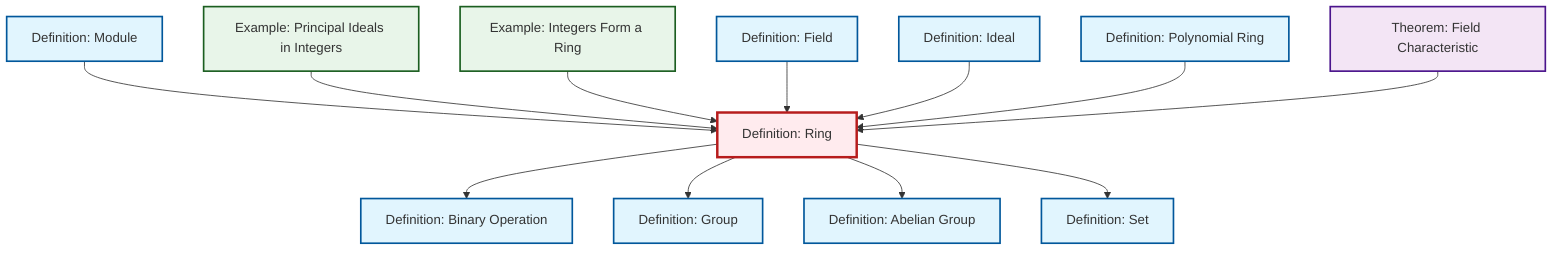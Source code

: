 graph TD
    classDef definition fill:#e1f5fe,stroke:#01579b,stroke-width:2px
    classDef theorem fill:#f3e5f5,stroke:#4a148c,stroke-width:2px
    classDef axiom fill:#fff3e0,stroke:#e65100,stroke-width:2px
    classDef example fill:#e8f5e9,stroke:#1b5e20,stroke-width:2px
    classDef current fill:#ffebee,stroke:#b71c1c,stroke-width:3px
    def-ring["Definition: Ring"]:::definition
    ex-principal-ideal["Example: Principal Ideals in Integers"]:::example
    def-field["Definition: Field"]:::definition
    thm-field-characteristic["Theorem: Field Characteristic"]:::theorem
    def-ideal["Definition: Ideal"]:::definition
    def-abelian-group["Definition: Abelian Group"]:::definition
    def-module["Definition: Module"]:::definition
    def-polynomial-ring["Definition: Polynomial Ring"]:::definition
    def-group["Definition: Group"]:::definition
    ex-integers-ring["Example: Integers Form a Ring"]:::example
    def-set["Definition: Set"]:::definition
    def-binary-operation["Definition: Binary Operation"]:::definition
    def-module --> def-ring
    def-ring --> def-binary-operation
    ex-principal-ideal --> def-ring
    ex-integers-ring --> def-ring
    def-ring --> def-group
    def-ring --> def-abelian-group
    def-field --> def-ring
    def-ideal --> def-ring
    def-polynomial-ring --> def-ring
    def-ring --> def-set
    thm-field-characteristic --> def-ring
    class def-ring current